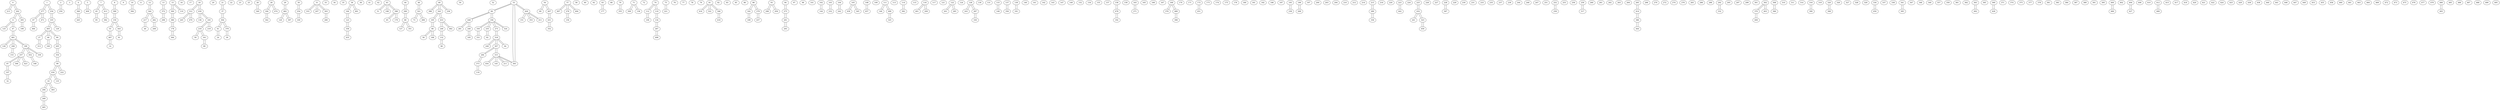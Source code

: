 graph abstract {
	0 -- {213 202 }
	1 -- {277 234 }
	2 -- {250 }
	3 -- {}
	4 -- {360 }
	5 -- {409 }
	6 -- {202 125 47 }
	7 -- {45 413 }
	8 -- {399 }
	9 -- {}
	10 -- {394 }
	11 -- {}
	12 -- {344 }
	13 -- {372 }
	14 -- {467 }
	15 -- {300 110 }
	16 -- {}
	17 -- {}
	18 -- {312 430 }
	19 -- {434 294 493 }
	20 -- {}
	21 -- {37 }
	22 -- {}
	23 -- {}
	24 -- {61 }
	25 -- {}
	26 -- {340 }
	27 -- {405 313 }
	28 -- {184 474 }
	29 -- {462 }
	30 -- {254 }
	31 -- {333 207 303 }
	32 -- {107 }
	33 -- {}
	34 -- {}
	35 -- {}
	36 -- {164 491 }
	37 -- {304 21 }
	38 -- {}
	39 -- {379 }
	40 -- {217 }
	41 -- {}
	42 -- {}
	43 -- {51 198 396 }
	44 -- {290 }
	45 -- {7 95 }
	46 -- {321 }
	47 -- {481 6 }
	48 -- {160 405 }
	49 -- {388 343 236 }
	50 -- {}
	51 -- {43 }
	52 -- {}
	53 -- {84 393 426 }
	54 -- {69 407 }
	55 -- {467 150 }
	56 -- {66 }
	57 -- {497 278 494 }
	58 -- {}
	59 -- {218 }
	60 -- {}
	61 -- {304 24 }
	62 -- {}
	63 -- {177 }
	64 -- {318 }
	65 -- {396 }
	66 -- {195 56 188 }
	67 -- {484 277 }
	68 -- {}
	69 -- {54 }
	70 -- {355 }
	71 -- {309 138 }
	72 -- {}
	73 -- {321 }
	74 -- {112 119 }
	75 -- {221 }
	76 -- {}
	77 -- {}
	78 -- {}
	79 -- {}
	80 -- {290 127 351 }
	81 -- {416 322 346 }
	82 -- {}
	83 -- {}
	84 -- {448 194 53 }
	85 -- {}
	86 -- {}
	87 -- {257 107 }
	88 -- {162 279 }
	89 -- {161 }
	90 -- {405 205 }
	91 -- {443 }
	92 -- {255 }
	93 -- {296 456 }
	94 -- {275 }
	95 -- {45 }
	96 -- {132 }
	97 -- {}
	98 -- {}
	99 -- {434 354 222 }
	100 -- {254 }
	101 -- {}
	102 -- {144 }
	103 -- {232 }
	104 -- {242 }
	105 -- {439 345 }
	106 -- {112 }
	107 -- {32 87 }
	108 -- {457 }
	109 -- {}
	110 -- {15 }
	111 -- {146 499 }
	112 -- {106 74 }
	113 -- {}
	114 -- {382 }
	115 -- {}
	116 -- {401 209 }
	117 -- {}
	118 -- {373 }
	119 -- {134 74 }
	120 -- {462 }
	121 -- {}
	122 -- {201 285 }
	123 -- {164 358 }
	124 -- {}
	125 -- {6 }
	126 -- {243 287 }
	127 -- {80 }
	128 -- {481 }
	129 -- {335 }
	130 -- {}
	131 -- {}
	132 -- {96 248 }
	133 -- {148 }
	134 -- {119 267 }
	135 -- {434 }
	136 -- {430 }
	137 -- {356 }
	138 -- {71 }
	139 -- {191 }
	140 -- {}
	141 -- {}
	142 -- {}
	143 -- {}
	144 -- {102 }
	145 -- {315 }
	146 -- {111 }
	147 -- {}
	148 -- {133 }
	149 -- {}
	150 -- {55 443 399 }
	151 -- {426 }
	152 -- {}
	153 -- {206 }
	154 -- {}
	155 -- {}
	156 -- {278 }
	157 -- {}
	158 -- {478 }
	159 -- {}
	160 -- {48 }
	161 -- {89 218 }
	162 -- {88 189 }
	163 -- {271 }
	164 -- {36 123 }
	165 -- {}
	166 -- {}
	167 -- {}
	168 -- {452 }
	169 -- {376 489 }
	170 -- {}
	171 -- {}
	172 -- {451 }
	173 -- {}
	174 -- {}
	175 -- {}
	176 -- {}
	177 -- {63 }
	178 -- {380 364 }
	179 -- {396 }
	180 -- {}
	181 -- {}
	182 -- {}
	183 -- {218 219 430 }
	184 -- {342 28 }
	185 -- {240 }
	186 -- {}
	187 -- {}
	188 -- {66 }
	189 -- {162 }
	190 -- {257 481 339 452 }
	191 -- {139 }
	192 -- {478 }
	193 -- {238 }
	194 -- {273 324 84 350 255 }
	195 -- {66 343 }
	196 -- {268 }
	197 -- {}
	198 -- {43 }
	199 -- {305 }
	200 -- {}
	201 -- {122 }
	202 -- {0 305 6 }
	203 -- {}
	204 -- {}
	205 -- {354 90 }
	206 -- {481 153 }
	207 -- {31 }
	208 -- {282 }
	209 -- {116 }
	210 -- {}
	211 -- {315 }
	212 -- {}
	213 -- {0 }
	214 -- {}
	215 -- {289 }
	216 -- {}
	217 -- {344 40 }
	218 -- {161 183 59 }
	219 -- {183 }
	220 -- {}
	221 -- {75 }
	222 -- {99 }
	223 -- {442 }
	224 -- {}
	225 -- {432 }
	226 -- {}
	227 -- {}
	228 -- {367 }
	229 -- {}
	230 -- {}
	231 -- {}
	232 -- {103 }
	233 -- {}
	234 -- {1 335 }
	235 -- {}
	236 -- {49 }
	237 -- {}
	238 -- {193 }
	239 -- {}
	240 -- {448 185 }
	241 -- {432 }
	242 -- {104 }
	243 -- {126 }
	244 -- {}
	245 -- {312 }
	246 -- {}
	247 -- {}
	248 -- {433 132 }
	249 -- {318 }
	250 -- {2 }
	251 -- {}
	252 -- {258 }
	253 -- {}
	254 -- {100 30 }
	255 -- {194 92 }
	256 -- {}
	257 -- {306 423 87 190 }
	258 -- {252 }
	259 -- {317 }
	260 -- {}
	261 -- {}
	262 -- {}
	263 -- {}
	264 -- {}
	265 -- {414 }
	266 -- {}
	267 -- {498 134 }
	268 -- {196 }
	269 -- {465 294 }
	270 -- {}
	271 -- {163 }
	272 -- {}
	273 -- {194 318 }
	274 -- {}
	275 -- {291 94 }
	276 -- {}
	277 -- {1 67 471 }
	278 -- {57 156 }
	279 -- {437 88 }
	280 -- {303 }
	281 -- {448 }
	282 -- {208 344 }
	283 -- {}
	284 -- {307 373 }
	285 -- {122 }
	286 -- {}
	287 -- {330 126 }
	288 -- {}
	289 -- {336 215 }
	290 -- {80 44 }
	291 -- {275 293 }
	292 -- {332 }
	293 -- {291 }
	294 -- {19 269 }
	295 -- {}
	296 -- {93 }
	297 -- {}
	298 -- {372 }
	299 -- {}
	300 -- {380 15 }
	301 -- {}
	302 -- {370 403 }
	303 -- {280 31 }
	304 -- {37 379 61 }
	305 -- {199 202 }
	306 -- {257 }
	307 -- {315 284 318 }
	308 -- {366 }
	309 -- {71 }
	310 -- {}
	311 -- {}
	312 -- {18 245 470 }
	313 -- {27 }
	314 -- {}
	315 -- {145 307 211 454 393 }
	316 -- {390 }
	317 -- {259 }
	318 -- {64 273 307 249 }
	319 -- {}
	320 -- {368 }
	321 -- {496 73 46 }
	322 -- {81 }
	323 -- {432 459 }
	324 -- {194 }
	325 -- {499 }
	326 -- {}
	327 -- {}
	328 -- {}
	329 -- {}
	330 -- {287 }
	331 -- {350 }
	332 -- {292 }
	333 -- {31 }
	334 -- {450 }
	335 -- {129 405 234 }
	336 -- {289 }
	337 -- {}
	338 -- {}
	339 -- {190 }
	340 -- {26 }
	341 -- {385 }
	342 -- {184 }
	343 -- {433 49 195 }
	344 -- {217 282 12 }
	345 -- {105 }
	346 -- {81 418 }
	347 -- {}
	348 -- {}
	349 -- {}
	350 -- {194 331 }
	351 -- {80 }
	352 -- {431 }
	353 -- {426 }
	354 -- {99 205 }
	355 -- {70 }
	356 -- {137 }
	357 -- {}
	358 -- {435 123 }
	359 -- {}
	360 -- {4 445 }
	361 -- {}
	362 -- {}
	363 -- {492 }
	364 -- {178 }
	365 -- {}
	366 -- {308 }
	367 -- {228 }
	368 -- {320 }
	369 -- {428 }
	370 -- {408 302 }
	371 -- {}
	372 -- {298 13 }
	373 -- {118 284 }
	374 -- {}
	375 -- {}
	376 -- {169 }
	377 -- {}
	378 -- {}
	379 -- {304 39 }
	380 -- {178 300 }
	381 -- {}
	382 -- {114 }
	383 -- {}
	384 -- {}
	385 -- {341 }
	386 -- {444 414 }
	387 -- {}
	388 -- {49 }
	389 -- {}
	390 -- {316 }
	391 -- {}
	392 -- {413 }
	393 -- {53 315 }
	394 -- {10 }
	395 -- {}
	396 -- {65 179 43 }
	397 -- {462 }
	398 -- {489 }
	399 -- {150 8 }
	400 -- {466 }
	401 -- {116 }
	402 -- {}
	403 -- {302 }
	404 -- {427 }
	405 -- {48 90 27 335 }
	406 -- {}
	407 -- {54 431 }
	408 -- {370 }
	409 -- {5 }
	410 -- {}
	411 -- {426 }
	412 -- {468 }
	413 -- {7 392 }
	414 -- {386 265 }
	415 -- {}
	416 -- {81 }
	417 -- {}
	418 -- {346 }
	419 -- {}
	420 -- {}
	421 -- {}
	422 -- {}
	423 -- {257 }
	424 -- {}
	425 -- {}
	426 -- {353 53 151 411 }
	427 -- {404 }
	428 -- {369 }
	429 -- {}
	430 -- {18 183 136 }
	431 -- {352 407 }
	432 -- {225 241 323 }
	433 -- {482 343 248 }
	434 -- {99 19 135 }
	435 -- {358 }
	436 -- {}
	437 -- {279 }
	438 -- {}
	439 -- {105 }
	440 -- {}
	441 -- {}
	442 -- {223 }
	443 -- {150 91 }
	444 -- {386 }
	445 -- {360 }
	446 -- {}
	447 -- {}
	448 -- {240 84 281 }
	449 -- {}
	450 -- {334 }
	451 -- {172 }
	452 -- {168 190 }
	453 -- {}
	454 -- {315 }
	455 -- {}
	456 -- {93 }
	457 -- {108 }
	458 -- {}
	459 -- {323 }
	460 -- {}
	461 -- {}
	462 -- {120 397 29 }
	463 -- {}
	464 -- {}
	465 -- {269 }
	466 -- {400 }
	467 -- {55 14 }
	468 -- {412 }
	469 -- {}
	470 -- {312 }
	471 -- {277 }
	472 -- {}
	473 -- {}
	474 -- {28 }
	475 -- {}
	476 -- {}
	477 -- {}
	478 -- {192 158 }
	479 -- {}
	480 -- {483 }
	481 -- {128 206 190 47 }
	482 -- {433 }
	483 -- {480 }
	484 -- {67 }
	485 -- {}
	486 -- {}
	487 -- {}
	488 -- {}
	489 -- {169 398 }
	490 -- {}
	491 -- {36 }
	492 -- {363 }
	493 -- {19 }
	494 -- {57 }
	495 -- {}
	496 -- {321 }
	497 -- {57 }
	498 -- {267 }
	499 -- {325 111 }
}